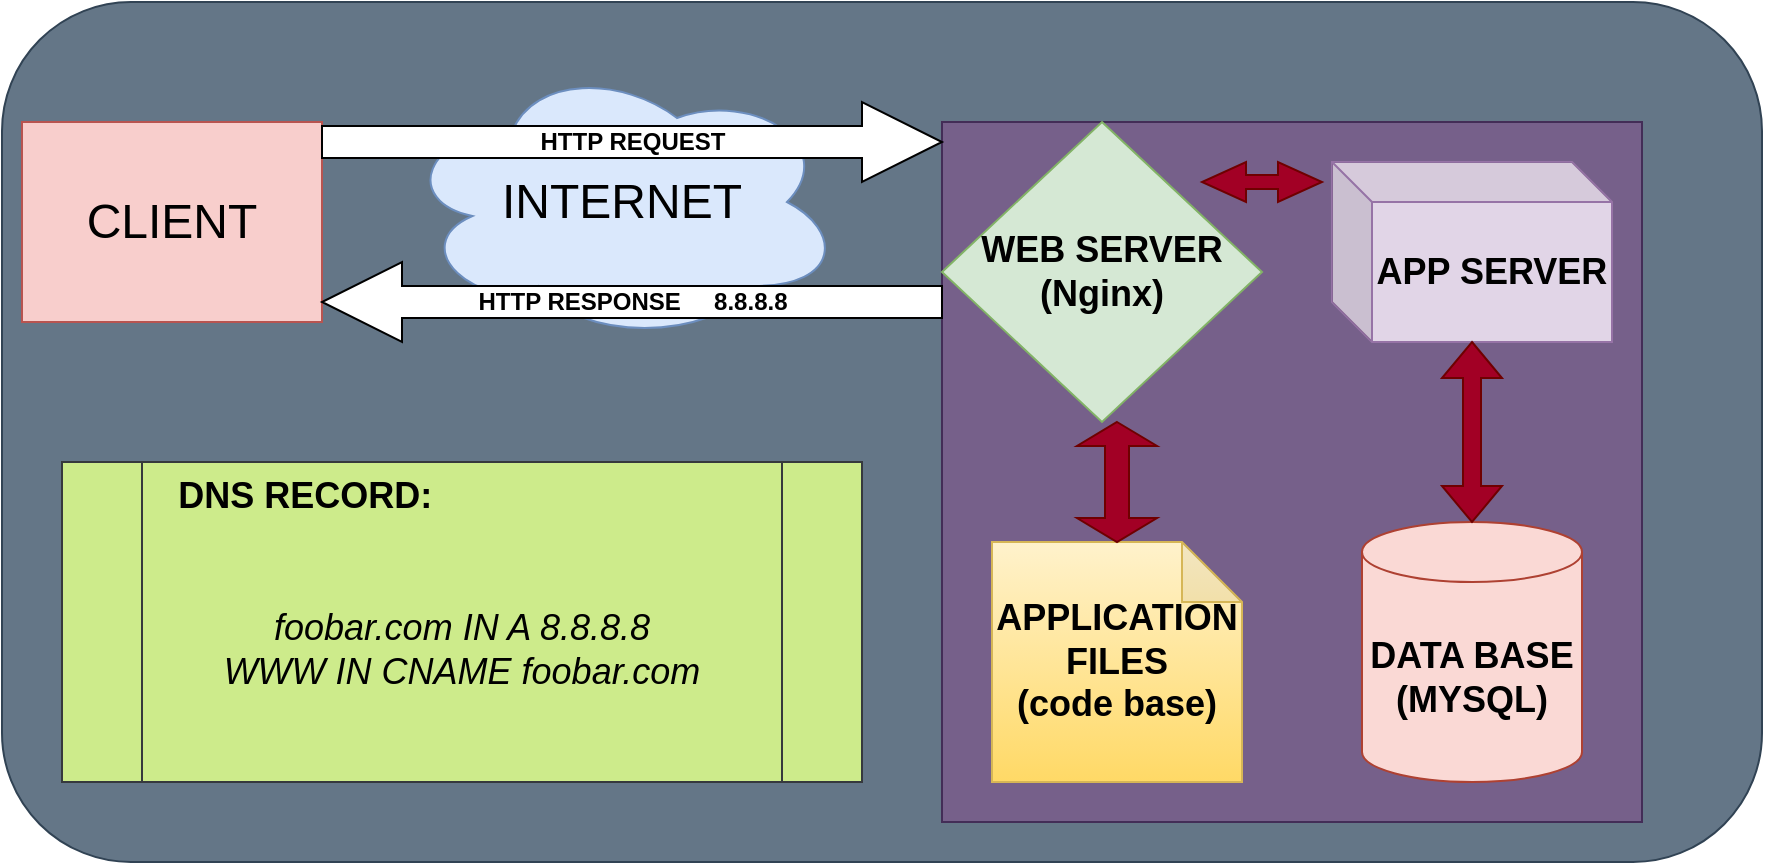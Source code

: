 <mxfile version="23.1.7" type="github">
  <diagram name="Page-1" id="B2SiPLrzJir9BLP34fW8">
    <mxGraphModel dx="880" dy="1534" grid="1" gridSize="10" guides="1" tooltips="1" connect="1" arrows="1" fold="1" page="1" pageScale="1" pageWidth="850" pageHeight="1100" math="0" shadow="0">
      <root>
        <mxCell id="0" />
        <mxCell id="1" parent="0" />
        <mxCell id="tG6dbVnhbMm6jYXhY-Z4-1" value="" style="rounded=1;whiteSpace=wrap;html=1;strokeColor=#314354;fillColor=#647687;fontColor=#ffffff;" vertex="1" parent="1">
          <mxGeometry x="160" y="-180" width="880" height="430" as="geometry" />
        </mxCell>
        <mxCell id="tG6dbVnhbMm6jYXhY-Z4-2" value="&lt;font style=&quot;font-size: 24px;&quot;&gt;CLIENT&lt;/font&gt;" style="rounded=0;whiteSpace=wrap;html=1;fillColor=#f8cecc;strokeColor=#b85450;" vertex="1" parent="1">
          <mxGeometry x="170" y="-120" width="150" height="100" as="geometry" />
        </mxCell>
        <mxCell id="tG6dbVnhbMm6jYXhY-Z4-3" value="" style="whiteSpace=wrap;html=1;aspect=fixed;fillColor=#76608a;fontColor=#ffffff;strokeColor=#432D57;" vertex="1" parent="1">
          <mxGeometry x="630" y="-120" width="350" height="350" as="geometry" />
        </mxCell>
        <mxCell id="tG6dbVnhbMm6jYXhY-Z4-4" value="&lt;font style=&quot;font-size: 24px;&quot;&gt;INTERNET&lt;/font&gt;" style="ellipse;shape=cloud;whiteSpace=wrap;html=1;fillColor=#dae8fc;strokeColor=#6c8ebf;" vertex="1" parent="1">
          <mxGeometry x="360" y="-150" width="220" height="140" as="geometry" />
        </mxCell>
        <mxCell id="tG6dbVnhbMm6jYXhY-Z4-5" value="&lt;font style=&quot;font-size: 18px;&quot;&gt;&lt;b&gt;WEB SERVER&lt;br&gt;(Nginx)&lt;br&gt;&lt;/b&gt;&lt;/font&gt;" style="rhombus;whiteSpace=wrap;html=1;fillColor=#d5e8d4;strokeColor=#82b366;" vertex="1" parent="1">
          <mxGeometry x="630" y="-120" width="160" height="150" as="geometry" />
        </mxCell>
        <mxCell id="tG6dbVnhbMm6jYXhY-Z4-7" value="&lt;font style=&quot;font-size: 18px;&quot;&gt;&lt;b&gt;APPLICATION&lt;br&gt;FILES&lt;br&gt;(code base)&lt;br&gt;&lt;/b&gt;&lt;/font&gt;" style="shape=note;whiteSpace=wrap;html=1;backgroundOutline=1;darkOpacity=0.05;fillColor=#fff2cc;strokeColor=#d6b656;gradientColor=#ffd966;" vertex="1" parent="1">
          <mxGeometry x="655" y="90" width="125" height="120" as="geometry" />
        </mxCell>
        <mxCell id="tG6dbVnhbMm6jYXhY-Z4-8" value="&lt;font style=&quot;font-size: 18px;&quot;&gt;&lt;b&gt;DATA BASE&lt;br&gt;(MYSQL)&lt;/b&gt;&lt;/font&gt;" style="shape=cylinder3;whiteSpace=wrap;html=1;boundedLbl=1;backgroundOutline=1;size=15;fillColor=#fad9d5;strokeColor=#ae4132;" vertex="1" parent="1">
          <mxGeometry x="840" y="80" width="110" height="130" as="geometry" />
        </mxCell>
        <mxCell id="tG6dbVnhbMm6jYXhY-Z4-19" value="&lt;font style=&quot;font-size: 18px;&quot;&gt;&lt;b&gt;APP SERVER&lt;/b&gt;&lt;/font&gt;" style="shape=cube;whiteSpace=wrap;html=1;boundedLbl=1;backgroundOutline=1;darkOpacity=0.05;darkOpacity2=0.1;fillColor=#e1d5e7;strokeColor=#9673a6;" vertex="1" parent="1">
          <mxGeometry x="825" y="-100" width="140" height="90" as="geometry" />
        </mxCell>
        <mxCell id="tG6dbVnhbMm6jYXhY-Z4-20" value="&lt;font style=&quot;&quot;&gt;&lt;b style=&quot;&quot;&gt;&lt;font style=&quot;font-size: 18px;&quot;&gt;DNS RECORD:&amp;nbsp; &lt;/font&gt;&lt;span style=&quot;font-size: 24px;&quot;&gt;&amp;nbsp; &amp;nbsp; &amp;nbsp; &amp;nbsp; &amp;nbsp; &amp;nbsp; &amp;nbsp; &amp;nbsp; &amp;nbsp; &amp;nbsp; &amp;nbsp;&amp;nbsp;&lt;/span&gt;&lt;br&gt;&lt;/b&gt;&lt;/font&gt;&amp;nbsp; &amp;nbsp; &amp;nbsp;&lt;font style=&quot;font-size: 18px;&quot;&gt;&lt;i&gt; &amp;nbsp; &amp;nbsp; &amp;nbsp; &amp;nbsp; &amp;nbsp; &amp;nbsp; &amp;nbsp; &amp;nbsp; &amp;nbsp; &amp;nbsp; &amp;nbsp; &amp;nbsp; &amp;nbsp; &amp;nbsp; &amp;nbsp; &amp;nbsp; &amp;nbsp; &amp;nbsp; &amp;nbsp; &amp;nbsp;&amp;nbsp;&lt;br&gt;&lt;br&gt;foobar.com IN A 8.8.8.8&lt;br&gt;WWW IN CNAME foobar.com&lt;/i&gt;&lt;/font&gt;&lt;br&gt;&lt;br&gt;&lt;br&gt;&lt;div&gt;&lt;br&gt;&lt;/div&gt;" style="shape=process;whiteSpace=wrap;html=1;backgroundOutline=1;fillColor=#cdeb8b;strokeColor=#36393d;" vertex="1" parent="1">
          <mxGeometry x="190" y="50" width="400" height="160" as="geometry" />
        </mxCell>
        <mxCell id="tG6dbVnhbMm6jYXhY-Z4-24" value="&lt;b&gt;HTTP REQUEST&lt;/b&gt;" style="html=1;shadow=0;dashed=0;align=center;verticalAlign=middle;shape=mxgraph.arrows2.arrow;dy=0.6;dx=40;notch=0;" vertex="1" parent="1">
          <mxGeometry x="320" y="-130" width="310" height="40" as="geometry" />
        </mxCell>
        <mxCell id="tG6dbVnhbMm6jYXhY-Z4-25" value="&lt;b&gt;HTTP RESPONSE&amp;nbsp; &amp;nbsp; &amp;nbsp;8.8.8.8&lt;/b&gt;" style="html=1;shadow=0;dashed=0;align=center;verticalAlign=middle;shape=mxgraph.arrows2.arrow;dy=0.6;dx=40;flipH=1;notch=0;" vertex="1" parent="1">
          <mxGeometry x="320" y="-50" width="310" height="40" as="geometry" />
        </mxCell>
        <mxCell id="tG6dbVnhbMm6jYXhY-Z4-27" value="" style="html=1;shadow=0;dashed=0;align=center;verticalAlign=middle;shape=mxgraph.arrows2.twoWayArrow;dy=0.65;dx=22;fillColor=#a20025;fontColor=#ffffff;strokeColor=#6F0000;" vertex="1" parent="1">
          <mxGeometry x="760" y="-100" width="60" height="20" as="geometry" />
        </mxCell>
        <mxCell id="tG6dbVnhbMm6jYXhY-Z4-31" value="" style="shape=doubleArrow;direction=south;whiteSpace=wrap;html=1;fillColor=#a20025;fontColor=#ffffff;strokeColor=#6F0000;" vertex="1" parent="1">
          <mxGeometry x="697.5" y="30" width="40" height="60" as="geometry" />
        </mxCell>
        <mxCell id="tG6dbVnhbMm6jYXhY-Z4-32" value="" style="shape=doubleArrow;direction=south;whiteSpace=wrap;html=1;fillColor=#a20025;fontColor=#ffffff;strokeColor=#6F0000;" vertex="1" parent="1">
          <mxGeometry x="880" y="-10" width="30" height="90" as="geometry" />
        </mxCell>
      </root>
    </mxGraphModel>
  </diagram>
</mxfile>
